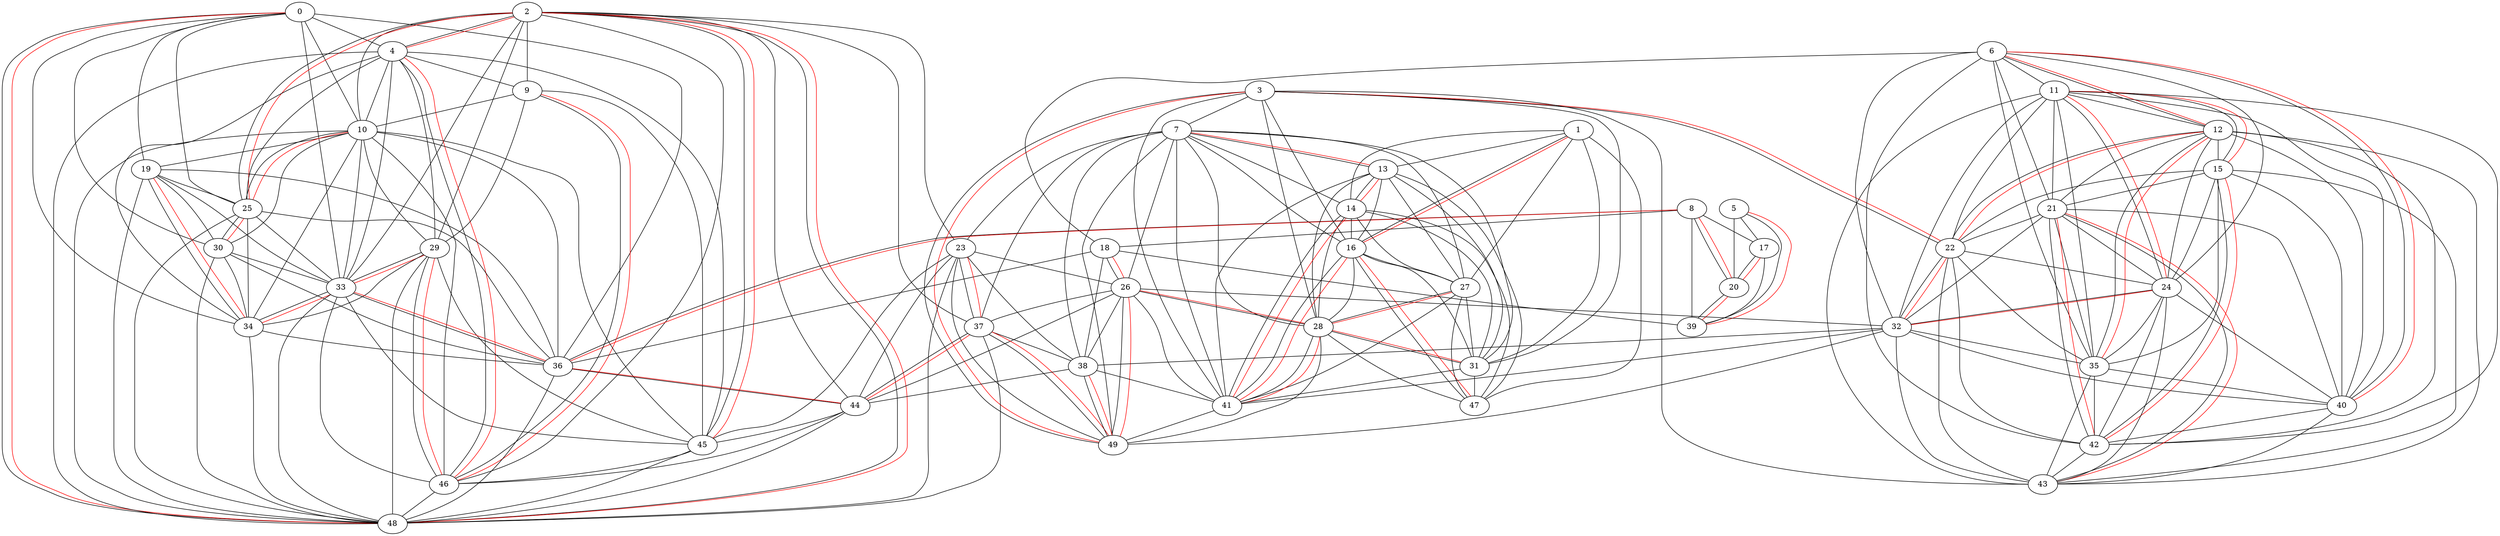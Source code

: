 graph Geo50_3_KrD_786 {
0;
1;
2;
3;
4;
5;
6;
7;
8;
9;
10;
11;
12;
13;
14;
15;
16;
17;
18;
19;
20;
21;
22;
23;
24;
25;
26;
27;
28;
29;
30;
31;
32;
33;
34;
35;
36;
37;
38;
39;
40;
41;
42;
43;
44;
45;
46;
47;
48;
49;
0 -- 48[weight="15"];
0 -- 36[weight="45"];
0 -- 34[weight="29"];
0 -- 33[weight="98"];
0 -- 30[weight="45"];
0 -- 25[weight="98"];
0 -- 19[weight="79"];
0 -- 10[weight="75"];
0 -- 4[weight="91"];
1 -- 47[weight="49"];
1 -- 31[weight="45"];
1 -- 27[weight="58"];
1 -- 16[weight="2"];
1 -- 14[weight="61"];
1 -- 13[weight="48"];
2 -- 48[weight="2"];
2 -- 46[weight="20"];
2 -- 45[weight="9"];
2 -- 44[weight="59"];
2 -- 37[weight="84"];
2 -- 33[weight="87"];
2 -- 29[weight="49"];
2 -- 25[weight="24"];
2 -- 23[weight="67"];
2 -- 10[weight="38"];
2 -- 9[weight="91"];
2 -- 4[weight="14"];
3 -- 49[weight="22"];
3 -- 43[weight="52"];
3 -- 41[weight="72"];
3 -- 31[weight="28"];
3 -- 28[weight="42"];
3 -- 22[weight="35"];
3 -- 16[weight="72"];
3 -- 7[weight="60"];
4 -- 48[weight="92"];
4 -- 46[weight="3"];
4 -- 45[weight="67"];
4 -- 34[weight="50"];
4 -- 33[weight="30"];
4 -- 29[weight="64"];
4 -- 25[weight="33"];
4 -- 10[weight="52"];
4 -- 9[weight="72"];
5 -- 39[weight="29"];
5 -- 20[weight="90"];
5 -- 17[weight="51"];
6 -- 42[weight="53"];
6 -- 40[weight="15"];
6 -- 35[weight="83"];
6 -- 32[weight="76"];
6 -- 24[weight="79"];
6 -- 21[weight="45"];
6 -- 18[weight="62"];
6 -- 12[weight="9"];
6 -- 11[weight="68"];
7 -- 49[weight="49"];
7 -- 41[weight="34"];
7 -- 38[weight="33"];
7 -- 37[weight="78"];
7 -- 31[weight="36"];
7 -- 28[weight="50"];
7 -- 27[weight="76"];
7 -- 26[weight="98"];
7 -- 23[weight="90"];
7 -- 16[weight="89"];
7 -- 14[weight="61"];
7 -- 13[weight="2"];
8 -- 39[weight="20"];
8 -- 36[weight="31"];
8 -- 20[weight="18"];
8 -- 18[weight="62"];
8 -- 17[weight="25"];
9 -- 46[weight="11"];
9 -- 45[weight="65"];
9 -- 29[weight="34"];
9 -- 10[weight="90"];
10 -- 48[weight="53"];
10 -- 46[weight="73"];
10 -- 45[weight="94"];
10 -- 36[weight="68"];
10 -- 34[weight="99"];
10 -- 33[weight="61"];
10 -- 30[weight="78"];
10 -- 29[weight="33"];
10 -- 25[weight="27"];
10 -- 19[weight="40"];
11 -- 43[weight="31"];
11 -- 42[weight="55"];
11 -- 40[weight="68"];
11 -- 35[weight="43"];
11 -- 32[weight="92"];
11 -- 24[weight="17"];
11 -- 22[weight="24"];
11 -- 21[weight="66"];
11 -- 15[weight="14"];
11 -- 12[weight="64"];
12 -- 43[weight="41"];
12 -- 42[weight="34"];
12 -- 40[weight="87"];
12 -- 35[weight="16"];
12 -- 24[weight="68"];
12 -- 22[weight="13"];
12 -- 21[weight="51"];
12 -- 15[weight="98"];
13 -- 47[weight="50"];
13 -- 41[weight="45"];
13 -- 31[weight="69"];
13 -- 28[weight="73"];
13 -- 27[weight="44"];
13 -- 16[weight="94"];
13 -- 14[weight="23"];
14 -- 47[weight="70"];
14 -- 41[weight="10"];
14 -- 31[weight="73"];
14 -- 28[weight="77"];
14 -- 27[weight="29"];
14 -- 16[weight="97"];
15 -- 43[weight="69"];
15 -- 42[weight="18"];
15 -- 40[weight="85"];
15 -- 35[weight="35"];
15 -- 24[weight="64"];
15 -- 22[weight="98"];
15 -- 21[weight="66"];
16 -- 47[weight="38"];
16 -- 41[weight="10"];
16 -- 31[weight="97"];
16 -- 28[weight="39"];
16 -- 27[weight="56"];
17 -- 39[weight="54"];
17 -- 20[weight="13"];
18 -- 39[weight="83"];
18 -- 38[weight="52"];
18 -- 36[weight="78"];
18 -- 26[weight="24"];
19 -- 48[weight="53"];
19 -- 36[weight="27"];
19 -- 34[weight="12"];
19 -- 33[weight="58"];
19 -- 30[weight="77"];
19 -- 25[weight="35"];
20 -- 39[weight="13"];
21 -- 43[weight="3"];
21 -- 42[weight="18"];
21 -- 40[weight="24"];
21 -- 35[weight="38"];
21 -- 32[weight="78"];
21 -- 24[weight="30"];
21 -- 22[weight="89"];
22 -- 43[weight="68"];
22 -- 42[weight="21"];
22 -- 35[weight="63"];
22 -- 32[weight="4"];
22 -- 24[weight="88"];
23 -- 49[weight="88"];
23 -- 48[weight="53"];
23 -- 45[weight="64"];
23 -- 44[weight="28"];
23 -- 38[weight="57"];
23 -- 37[weight="10"];
23 -- 26[weight="62"];
24 -- 43[weight="26"];
24 -- 42[weight="84"];
24 -- 40[weight="48"];
24 -- 35[weight="94"];
24 -- 32[weight="17"];
25 -- 48[weight="59"];
25 -- 36[weight="67"];
25 -- 34[weight="57"];
25 -- 33[weight="58"];
25 -- 30[weight="11"];
26 -- 49[weight="26"];
26 -- 44[weight="57"];
26 -- 41[weight="87"];
26 -- 38[weight="50"];
26 -- 37[weight="35"];
26 -- 32[weight="72"];
26 -- 28[weight="17"];
27 -- 47[weight="95"];
27 -- 41[weight="72"];
27 -- 31[weight="48"];
27 -- 28[weight="22"];
28 -- 49[weight="40"];
28 -- 47[weight="69"];
28 -- 41[weight="6"];
28 -- 31[weight="22"];
29 -- 48[weight="46"];
29 -- 46[weight="3"];
29 -- 45[weight="96"];
29 -- 34[weight="74"];
29 -- 33[weight="18"];
30 -- 48[weight="62"];
30 -- 36[weight="31"];
30 -- 34[weight="80"];
30 -- 33[weight="24"];
31 -- 47[weight="51"];
31 -- 41[weight="98"];
32 -- 49[weight="38"];
32 -- 43[weight="89"];
32 -- 41[weight="64"];
32 -- 40[weight="19"];
32 -- 38[weight="92"];
32 -- 35[weight="36"];
33 -- 48[weight="22"];
33 -- 46[weight="69"];
33 -- 45[weight="41"];
33 -- 36[weight="20"];
33 -- 34[weight="18"];
34 -- 48[weight="58"];
34 -- 36[weight="45"];
35 -- 43[weight="75"];
35 -- 42[weight="90"];
35 -- 40[weight="88"];
36 -- 48[weight="73"];
36 -- 44[weight="8"];
37 -- 49[weight="33"];
37 -- 48[weight="77"];
37 -- 44[weight="27"];
37 -- 38[weight="40"];
38 -- 49[weight="14"];
38 -- 44[weight="34"];
38 -- 41[weight="62"];
40 -- 43[weight="47"];
40 -- 42[weight="20"];
41 -- 49[weight="37"];
42 -- 43[weight="90"];
44 -- 48[weight="26"];
44 -- 46[weight="48"];
44 -- 45[weight="70"];
45 -- 48[weight="54"];
45 -- 46[weight="46"];
46 -- 48[weight="96"];
1 -- 16 [color=red,] ;
16 -- 41 [color=red,] ;
28 -- 41 [color=red,] ;
14 -- 41 [color=red,] ;
26 -- 28 [color=red,] ;
27 -- 28 [color=red,] ;
28 -- 31 [color=red,] ;
13 -- 14 [color=red,] ;
7 -- 13 [color=red,] ;
18 -- 26 [color=red,] ;
26 -- 49 [color=red,] ;
38 -- 49 [color=red,] ;
3 -- 49 [color=red,] ;
37 -- 49 [color=red,] ;
23 -- 37 [color=red,] ;
37 -- 44 [color=red,] ;
36 -- 44 [color=red,] ;
33 -- 36 [color=red,] ;
29 -- 33 [color=red,] ;
29 -- 46 [color=red,] ;
4 -- 46 [color=red,] ;
9 -- 46 [color=red,] ;
2 -- 4 [color=red,] ;
2 -- 48 [color=red,] ;
2 -- 45 [color=red,] ;
0 -- 48 [color=red,] ;
33 -- 34 [color=red,] ;
19 -- 34 [color=red,] ;
2 -- 25 [color=red,] ;
25 -- 30 [color=red,] ;
10 -- 25 [color=red,] ;
8 -- 36 [color=red,] ;
8 -- 20 [color=red,] ;
17 -- 20 [color=red,] ;
20 -- 39 [color=red,] ;
5 -- 39 [color=red,] ;
3 -- 22 [color=red,] ;
22 -- 32 [color=red,] ;
12 -- 22 [color=red,] ;
6 -- 12 [color=red,] ;
6 -- 40 [color=red,] ;
12 -- 35 [color=red,] ;
24 -- 32 [color=red,] ;
11 -- 24 [color=red,] ;
11 -- 15 [color=red,] ;
15 -- 42 [color=red,] ;
21 -- 42 [color=red,] ;
21 -- 43 [color=red,] ;
16 -- 47 [color=red,] ;
}